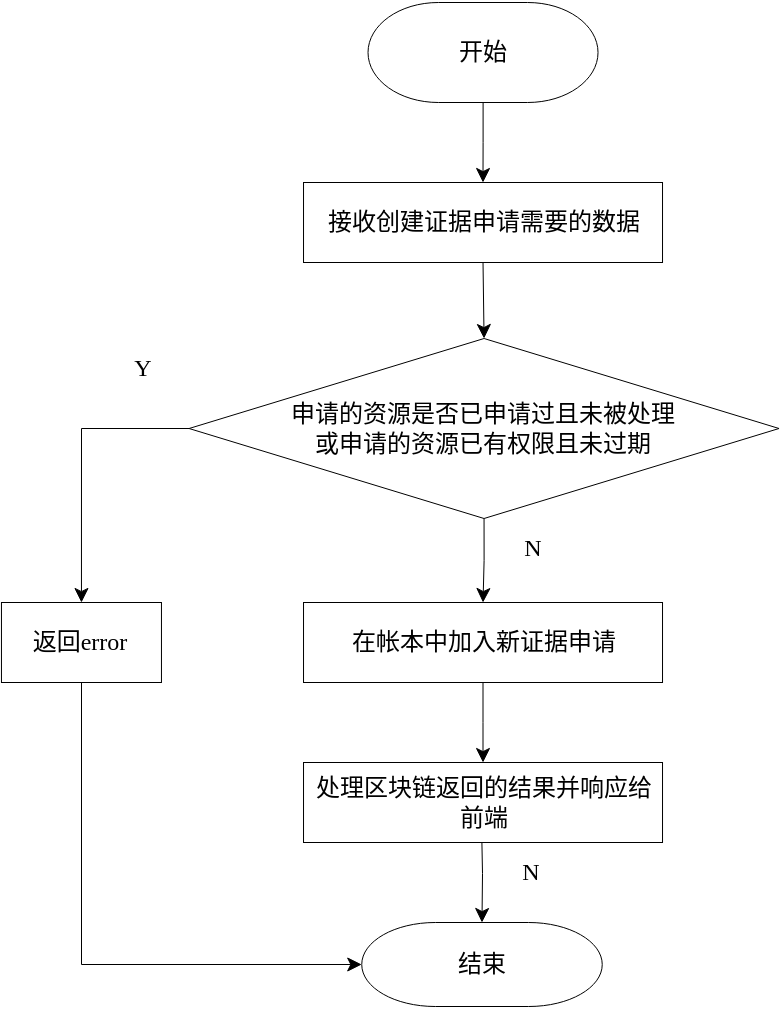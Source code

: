 <mxfile version="21.3.4" type="device">
  <diagram id="C5RBs43oDa-KdzZeNtuy" name="Page-1">
    <mxGraphModel dx="1500" dy="773" grid="1" gridSize="10" guides="1" tooltips="1" connect="1" arrows="1" fold="1" page="1" pageScale="1" pageWidth="827" pageHeight="1169" math="0" shadow="0">
      <root>
        <mxCell id="WIyWlLk6GJQsqaUBKTNV-0" />
        <mxCell id="WIyWlLk6GJQsqaUBKTNV-1" parent="WIyWlLk6GJQsqaUBKTNV-0" />
        <mxCell id="o6iEz9svOuSVI9pk4N0p-0" value="" style="edgeStyle=orthogonalEdgeStyle;rounded=0;orthogonalLoop=1;jettySize=auto;html=1;strokeWidth=0.5;fontFamily=宋体;" parent="WIyWlLk6GJQsqaUBKTNV-1" source="o6iEz9svOuSVI9pk4N0p-1" target="o6iEz9svOuSVI9pk4N0p-3" edge="1">
          <mxGeometry relative="1" as="geometry" />
        </mxCell>
        <mxCell id="o6iEz9svOuSVI9pk4N0p-1" value="开始" style="strokeWidth=0.5;html=1;shape=mxgraph.flowchart.terminator;whiteSpace=wrap;fontFamily=宋体;" parent="WIyWlLk6GJQsqaUBKTNV-1" vertex="1">
          <mxGeometry x="422.76" y="310" width="115" height="50" as="geometry" />
        </mxCell>
        <mxCell id="o6iEz9svOuSVI9pk4N0p-3" value="接收创建证据申请需要的数据" style="whiteSpace=wrap;html=1;strokeWidth=0.5;fontFamily=宋体;" parent="WIyWlLk6GJQsqaUBKTNV-1" vertex="1">
          <mxGeometry x="390.51" y="400" width="179.5" height="40" as="geometry" />
        </mxCell>
        <mxCell id="o6iEz9svOuSVI9pk4N0p-8" value="" style="edgeStyle=orthogonalEdgeStyle;rounded=0;orthogonalLoop=1;jettySize=auto;html=1;exitX=0.5;exitY=1;exitDx=0;exitDy=0;entryX=0.5;entryY=0;entryDx=0;entryDy=0;strokeWidth=0.5;fontFamily=宋体;" parent="WIyWlLk6GJQsqaUBKTNV-1" source="o6iEz9svOuSVI9pk4N0p-3" target="o6iEz9svOuSVI9pk4N0p-62" edge="1">
          <mxGeometry relative="1" as="geometry">
            <mxPoint x="480.25" y="440" as="sourcePoint" />
            <mxPoint x="480" y="470" as="targetPoint" />
          </mxGeometry>
        </mxCell>
        <mxCell id="o6iEz9svOuSVI9pk4N0p-20" value="" style="edgeStyle=orthogonalEdgeStyle;rounded=0;orthogonalLoop=1;jettySize=auto;html=1;entryX=0.5;entryY=0;entryDx=0;entryDy=0;exitX=0.5;exitY=1;exitDx=0;exitDy=0;strokeWidth=0.5;fontFamily=宋体;" parent="WIyWlLk6GJQsqaUBKTNV-1" source="o6iEz9svOuSVI9pk4N0p-62" target="o6iEz9svOuSVI9pk4N0p-34" edge="1">
          <mxGeometry relative="1" as="geometry">
            <mxPoint x="480.26" y="660" as="targetPoint" />
            <mxPoint x="480.759" y="640" as="sourcePoint" />
          </mxGeometry>
        </mxCell>
        <mxCell id="o6iEz9svOuSVI9pk4N0p-15" value="结束" style="strokeWidth=0.5;html=1;shape=mxgraph.flowchart.terminator;whiteSpace=wrap;fontFamily=宋体;" parent="WIyWlLk6GJQsqaUBKTNV-1" vertex="1">
          <mxGeometry x="419.62" y="770" width="120.25" height="42" as="geometry" />
        </mxCell>
        <mxCell id="o6iEz9svOuSVI9pk4N0p-16" value="N" style="text;html=1;align=center;verticalAlign=middle;resizable=0;points=[];autosize=1;strokeColor=none;fillColor=none;strokeWidth=0.5;fontFamily=宋体;" parent="WIyWlLk6GJQsqaUBKTNV-1" vertex="1">
          <mxGeometry x="489.48" y="730" width="30" height="30" as="geometry" />
        </mxCell>
        <mxCell id="o6iEz9svOuSVI9pk4N0p-70" style="edgeStyle=orthogonalEdgeStyle;rounded=0;orthogonalLoop=1;jettySize=auto;html=1;entryX=0;entryY=0.5;entryDx=0;entryDy=0;entryPerimeter=0;strokeWidth=0.5;fontFamily=宋体;" parent="WIyWlLk6GJQsqaUBKTNV-1" source="o6iEz9svOuSVI9pk4N0p-25" target="o6iEz9svOuSVI9pk4N0p-15" edge="1">
          <mxGeometry relative="1" as="geometry">
            <Array as="points">
              <mxPoint x="279.48" y="791" />
            </Array>
          </mxGeometry>
        </mxCell>
        <mxCell id="o6iEz9svOuSVI9pk4N0p-25" value="返回error" style="whiteSpace=wrap;html=1;strokeWidth=0.5;fontFamily=宋体;" parent="WIyWlLk6GJQsqaUBKTNV-1" vertex="1">
          <mxGeometry x="239.48" y="610" width="80" height="40" as="geometry" />
        </mxCell>
        <mxCell id="o6iEz9svOuSVI9pk4N0p-43" value="" style="edgeStyle=orthogonalEdgeStyle;rounded=0;orthogonalLoop=1;jettySize=auto;html=1;entryX=0.5;entryY=0;entryDx=0;entryDy=0;strokeWidth=0.5;fontFamily=宋体;" parent="WIyWlLk6GJQsqaUBKTNV-1" source="o6iEz9svOuSVI9pk4N0p-34" target="o6iEz9svOuSVI9pk4N0p-69" edge="1">
          <mxGeometry relative="1" as="geometry">
            <mxPoint x="479.514" y="670.01" as="targetPoint" />
          </mxGeometry>
        </mxCell>
        <mxCell id="o6iEz9svOuSVI9pk4N0p-34" value="在帐本中加入新证据申请" style="whiteSpace=wrap;html=1;strokeWidth=0.5;fontFamily=宋体;" parent="WIyWlLk6GJQsqaUBKTNV-1" vertex="1">
          <mxGeometry x="390.51" y="610" width="179.5" height="40" as="geometry" />
        </mxCell>
        <mxCell id="o6iEz9svOuSVI9pk4N0p-45" style="edgeStyle=orthogonalEdgeStyle;rounded=0;orthogonalLoop=1;jettySize=auto;html=1;entryX=0.5;entryY=0;entryDx=0;entryDy=0;exitX=0;exitY=0.5;exitDx=0;exitDy=0;strokeWidth=0.5;fontFamily=宋体;" parent="WIyWlLk6GJQsqaUBKTNV-1" source="o6iEz9svOuSVI9pk4N0p-62" target="o6iEz9svOuSVI9pk4N0p-25" edge="1">
          <mxGeometry relative="1" as="geometry">
            <mxPoint x="390.124" y="764.966" as="sourcePoint" />
          </mxGeometry>
        </mxCell>
        <mxCell id="o6iEz9svOuSVI9pk4N0p-46" style="edgeStyle=orthogonalEdgeStyle;rounded=0;orthogonalLoop=1;jettySize=auto;html=1;entryX=0.5;entryY=0;entryDx=0;entryDy=0;entryPerimeter=0;strokeWidth=0.5;fontFamily=宋体;" parent="WIyWlLk6GJQsqaUBKTNV-1" target="o6iEz9svOuSVI9pk4N0p-15" edge="1">
          <mxGeometry relative="1" as="geometry">
            <mxPoint x="479.514" y="719.99" as="sourcePoint" />
            <mxPoint x="479.75" y="760" as="targetPoint" />
          </mxGeometry>
        </mxCell>
        <mxCell id="o6iEz9svOuSVI9pk4N0p-62" value="申请的资源是否已申请过且未被处理&lt;br&gt;或申请的资源已有权限且未过期" style="rhombus;whiteSpace=wrap;html=1;strokeWidth=0.5;fontFamily=宋体;" parent="WIyWlLk6GJQsqaUBKTNV-1" vertex="1">
          <mxGeometry x="333.29" y="478" width="294.98" height="90" as="geometry" />
        </mxCell>
        <mxCell id="o6iEz9svOuSVI9pk4N0p-65" value="N" style="text;html=1;align=center;verticalAlign=middle;resizable=0;points=[];autosize=1;strokeColor=none;fillColor=none;strokeWidth=0.5;fontFamily=宋体;" parent="WIyWlLk6GJQsqaUBKTNV-1" vertex="1">
          <mxGeometry x="490" y="568" width="30" height="30" as="geometry" />
        </mxCell>
        <mxCell id="o6iEz9svOuSVI9pk4N0p-67" value="Y" style="text;html=1;align=center;verticalAlign=middle;resizable=0;points=[];autosize=1;strokeColor=none;fillColor=none;strokeWidth=0.5;fontFamily=宋体;" parent="WIyWlLk6GJQsqaUBKTNV-1" vertex="1">
          <mxGeometry x="295" y="478" width="30" height="30" as="geometry" />
        </mxCell>
        <mxCell id="o6iEz9svOuSVI9pk4N0p-69" value="处理区块链返回的结果并响应给前端" style="whiteSpace=wrap;html=1;strokeWidth=0.5;fontFamily=宋体;" parent="WIyWlLk6GJQsqaUBKTNV-1" vertex="1">
          <mxGeometry x="390.51" y="690" width="179.5" height="40" as="geometry" />
        </mxCell>
      </root>
    </mxGraphModel>
  </diagram>
</mxfile>
